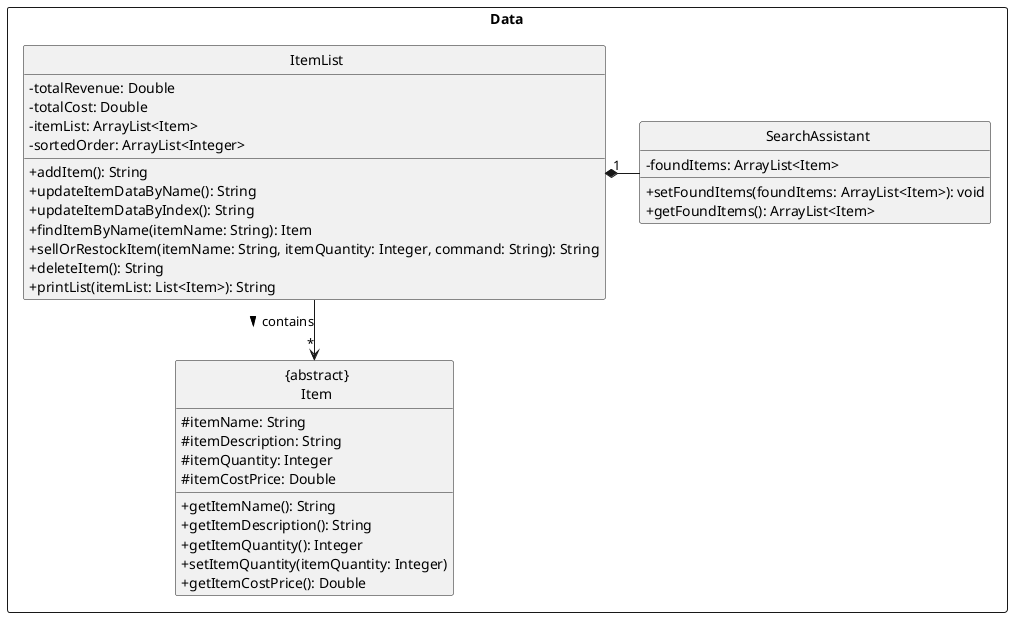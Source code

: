 @startuml

skinparam componentStyle rectangle
skinparam linetype ortho
skinparam classAttributeIconSize 0
skinparam CircledCharacterFontSize 0
skinparam CircledCharacterRadius 0

component Data {

    class ItemList {
        - totalRevenue: Double
        - totalCost: Double
        - itemList: ArrayList<Item>
        - sortedOrder: ArrayList<Integer>

        + addItem(): String
        + updateItemDataByName(): String
        + updateItemDataByIndex(): String
        + findItemByName(itemName: String): Item
        + sellOrRestockItem(itemName: String, itemQuantity: Integer, command: String): String
        + deleteItem(): String
        + printList(itemList: List<Item>): String
    }

    class "{abstract}\nItem" {
        # itemName: String
        # itemDescription: String
        # itemQuantity: Integer
        # itemCostPrice: Double

        + getItemName(): String
        + getItemDescription(): String
        + getItemQuantity(): Integer
        + setItemQuantity(itemQuantity: Integer)
        + getItemCostPrice(): Double
    }

    class SearchAssistant {
        - foundItems: ArrayList<Item>

        + setFoundItems(foundItems: ArrayList<Item>): void
        + getFoundItems(): ArrayList<Item>
    }

    SearchAssistant -left-* "1" ItemList

    ItemList --> "*" "{abstract}\nItem" : > contains
}

@enduml